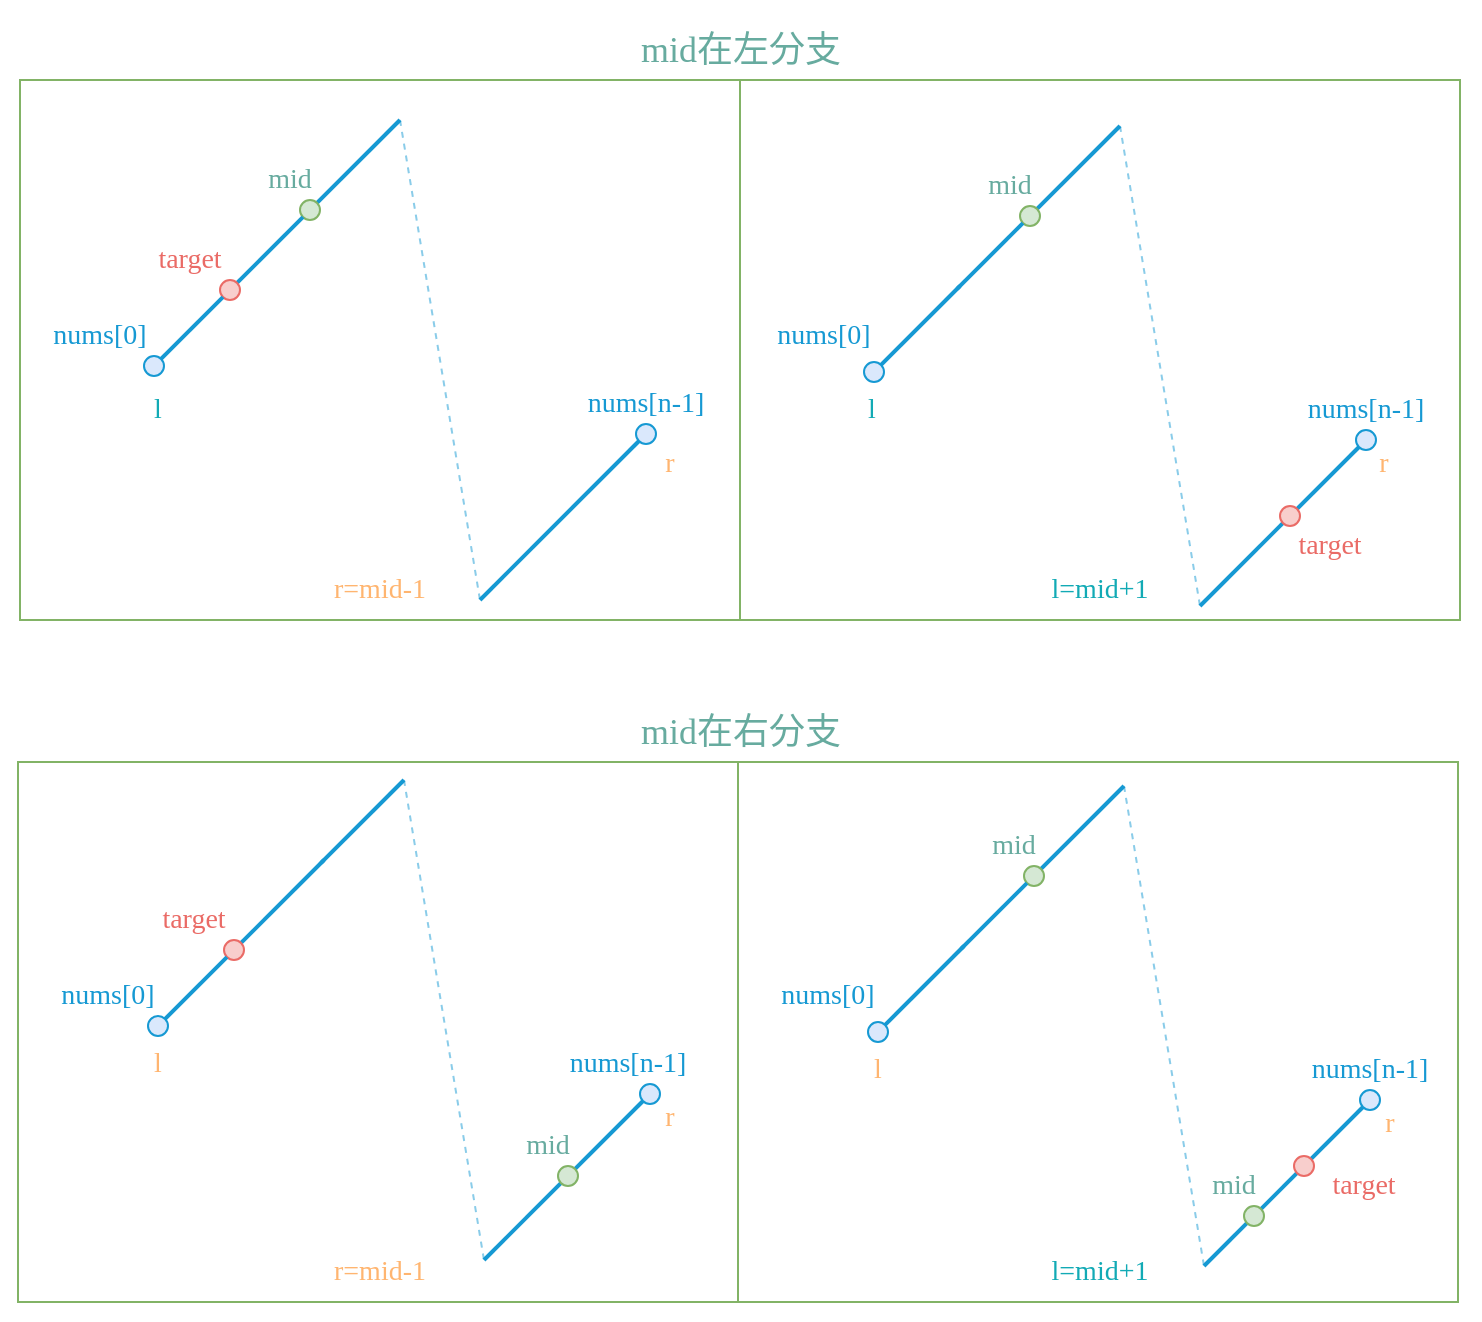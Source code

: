 <mxfile version="16.4.5" type="device"><diagram id="vrh4HBD3Y9FNF_ZXViMW" name="Page-1"><mxGraphModel dx="1982" dy="1140" grid="1" gridSize="10" guides="1" tooltips="1" connect="1" arrows="1" fold="1" page="1" pageScale="1" pageWidth="850" pageHeight="1100" math="0" shadow="0"><root><mxCell id="0"/><mxCell id="1" parent="0"/><mxCell id="So8mmZTlz5ZDVA6G6CTL-71" value="" style="rounded=0;whiteSpace=wrap;html=1;fontSize=18;strokeColor=#82b366;fillColor=none;" vertex="1" parent="1"><mxGeometry x="90" y="260" width="360" height="270" as="geometry"/></mxCell><mxCell id="So8mmZTlz5ZDVA6G6CTL-75" value="" style="rounded=0;whiteSpace=wrap;html=1;fontSize=18;strokeColor=#82b366;fillColor=none;" vertex="1" parent="1"><mxGeometry x="449" y="601" width="360" height="270" as="geometry"/></mxCell><mxCell id="So8mmZTlz5ZDVA6G6CTL-1" value="" style="endArrow=none;html=1;rounded=0;strokeWidth=2;strokeColor=#1699D3;startArrow=none;" edge="1" parent="1" source="So8mmZTlz5ZDVA6G6CTL-5"><mxGeometry width="50" height="50" relative="1" as="geometry"><mxPoint x="160" y="400" as="sourcePoint"/><mxPoint x="280" y="280" as="targetPoint"/></mxGeometry></mxCell><mxCell id="So8mmZTlz5ZDVA6G6CTL-3" value="" style="endArrow=none;html=1;rounded=0;strokeWidth=2;strokeColor=#1699D3;" edge="1" parent="1"><mxGeometry width="50" height="50" relative="1" as="geometry"><mxPoint x="320" y="520" as="sourcePoint"/><mxPoint x="400" y="440" as="targetPoint"/></mxGeometry></mxCell><mxCell id="So8mmZTlz5ZDVA6G6CTL-4" value="" style="endArrow=none;html=1;rounded=0;strokeWidth=1;strokeColor=#1699D3;dashed=1;opacity=50;" edge="1" parent="1"><mxGeometry width="50" height="50" relative="1" as="geometry"><mxPoint x="280" y="280" as="sourcePoint"/><mxPoint x="320" y="520" as="targetPoint"/></mxGeometry></mxCell><mxCell id="So8mmZTlz5ZDVA6G6CTL-5" value="" style="ellipse;whiteSpace=wrap;html=1;aspect=fixed;fillColor=#d5e8d4;strokeColor=#82b366;" vertex="1" parent="1"><mxGeometry x="230" y="320" width="10" height="10" as="geometry"/></mxCell><mxCell id="So8mmZTlz5ZDVA6G6CTL-6" value="" style="endArrow=none;html=1;rounded=0;strokeWidth=2;strokeColor=#1699D3;startArrow=none;" edge="1" parent="1" source="So8mmZTlz5ZDVA6G6CTL-8" target="So8mmZTlz5ZDVA6G6CTL-5"><mxGeometry width="50" height="50" relative="1" as="geometry"><mxPoint x="160" y="400" as="sourcePoint"/><mxPoint x="280" y="280" as="targetPoint"/></mxGeometry></mxCell><mxCell id="So8mmZTlz5ZDVA6G6CTL-7" value="&lt;font face=&quot;Monaco&quot; data-font-src=&quot;https://fonts.googleapis.com/css?family=Monaco&quot; color=&quot;#67ab9f&quot; style=&quot;font-size: 14px&quot;&gt;mid&lt;/font&gt;" style="text;html=1;strokeColor=none;fillColor=none;align=center;verticalAlign=middle;whiteSpace=wrap;rounded=0;fontColor=#1699D3;" vertex="1" parent="1"><mxGeometry x="210" y="300" width="30" height="20" as="geometry"/></mxCell><mxCell id="So8mmZTlz5ZDVA6G6CTL-8" value="" style="ellipse;whiteSpace=wrap;html=1;aspect=fixed;fillColor=#f8cecc;strokeColor=#EA6B66;" vertex="1" parent="1"><mxGeometry x="190" y="360" width="10" height="10" as="geometry"/></mxCell><mxCell id="So8mmZTlz5ZDVA6G6CTL-9" value="" style="endArrow=none;html=1;rounded=0;strokeWidth=2;strokeColor=#1699D3;startArrow=none;" edge="1" parent="1" target="So8mmZTlz5ZDVA6G6CTL-8"><mxGeometry width="50" height="50" relative="1" as="geometry"><mxPoint x="158.536" y="401.464" as="sourcePoint"/><mxPoint x="231.464" y="328.536" as="targetPoint"/></mxGeometry></mxCell><mxCell id="So8mmZTlz5ZDVA6G6CTL-10" value="&lt;font face=&quot;Monaco&quot; data-font-src=&quot;https://fonts.googleapis.com/css?family=Monaco&quot; color=&quot;#ea6b66&quot; style=&quot;font-size: 14px&quot;&gt;target&lt;/font&gt;" style="text;html=1;strokeColor=none;fillColor=none;align=center;verticalAlign=middle;whiteSpace=wrap;rounded=0;fontColor=#1699D3;" vertex="1" parent="1"><mxGeometry x="150" y="340" width="50" height="20" as="geometry"/></mxCell><mxCell id="So8mmZTlz5ZDVA6G6CTL-12" value="" style="endArrow=none;html=1;rounded=0;strokeWidth=2;strokeColor=#1699D3;" edge="1" parent="1"><mxGeometry width="50" height="50" relative="1" as="geometry"><mxPoint x="160" y="400" as="sourcePoint"/><mxPoint x="158.536" y="401.464" as="targetPoint"/></mxGeometry></mxCell><mxCell id="So8mmZTlz5ZDVA6G6CTL-13" value="&lt;font face=&quot;Monaco&quot; data-font-src=&quot;https://fonts.googleapis.com/css?family=Monaco&quot; style=&quot;font-size: 14px&quot;&gt;nums[0]&lt;/font&gt;" style="text;html=1;strokeColor=none;fillColor=none;align=center;verticalAlign=middle;whiteSpace=wrap;rounded=0;fontColor=#1699D3;" vertex="1" parent="1"><mxGeometry x="100" y="378" width="60" height="20" as="geometry"/></mxCell><mxCell id="So8mmZTlz5ZDVA6G6CTL-14" value="" style="ellipse;whiteSpace=wrap;html=1;aspect=fixed;fillColor=#dae8fc;strokeColor=#1699D3;" vertex="1" parent="1"><mxGeometry x="398" y="432" width="10" height="10" as="geometry"/></mxCell><mxCell id="So8mmZTlz5ZDVA6G6CTL-15" value="" style="ellipse;whiteSpace=wrap;html=1;aspect=fixed;fillColor=#dae8fc;strokeColor=#1699D3;" vertex="1" parent="1"><mxGeometry x="152" y="398" width="10" height="10" as="geometry"/></mxCell><mxCell id="So8mmZTlz5ZDVA6G6CTL-16" value="&lt;font face=&quot;Monaco&quot; data-font-src=&quot;https://fonts.googleapis.com/css?family=Monaco&quot; style=&quot;font-size: 14px&quot;&gt;nums[n-1]&lt;/font&gt;" style="text;html=1;strokeColor=none;fillColor=none;align=center;verticalAlign=middle;whiteSpace=wrap;rounded=0;fontColor=#1699D3;" vertex="1" parent="1"><mxGeometry x="357" y="412" width="92" height="20" as="geometry"/></mxCell><mxCell id="So8mmZTlz5ZDVA6G6CTL-17" value="" style="endArrow=none;html=1;rounded=0;strokeWidth=2;strokeColor=#1699D3;startArrow=none;" edge="1" parent="1" source="So8mmZTlz5ZDVA6G6CTL-20"><mxGeometry width="50" height="50" relative="1" as="geometry"><mxPoint x="520" y="403" as="sourcePoint"/><mxPoint x="640" y="283" as="targetPoint"/></mxGeometry></mxCell><mxCell id="So8mmZTlz5ZDVA6G6CTL-18" value="" style="endArrow=none;html=1;rounded=0;strokeWidth=2;strokeColor=#1699D3;" edge="1" parent="1"><mxGeometry width="50" height="50" relative="1" as="geometry"><mxPoint x="680" y="523" as="sourcePoint"/><mxPoint x="760" y="443" as="targetPoint"/></mxGeometry></mxCell><mxCell id="So8mmZTlz5ZDVA6G6CTL-19" value="" style="endArrow=none;html=1;rounded=0;strokeWidth=1;strokeColor=#1699D3;dashed=1;opacity=50;" edge="1" parent="1"><mxGeometry width="50" height="50" relative="1" as="geometry"><mxPoint x="640" y="283" as="sourcePoint"/><mxPoint x="680" y="523" as="targetPoint"/></mxGeometry></mxCell><mxCell id="So8mmZTlz5ZDVA6G6CTL-20" value="" style="ellipse;whiteSpace=wrap;html=1;aspect=fixed;fillColor=#d5e8d4;strokeColor=#82b366;" vertex="1" parent="1"><mxGeometry x="590" y="323" width="10" height="10" as="geometry"/></mxCell><mxCell id="So8mmZTlz5ZDVA6G6CTL-21" value="" style="endArrow=none;html=1;rounded=0;strokeWidth=2;strokeColor=#1699D3;startArrow=none;" edge="1" parent="1" target="So8mmZTlz5ZDVA6G6CTL-20"><mxGeometry width="50" height="50" relative="1" as="geometry"><mxPoint x="558.536" y="364.464" as="sourcePoint"/><mxPoint x="640" y="283" as="targetPoint"/></mxGeometry></mxCell><mxCell id="So8mmZTlz5ZDVA6G6CTL-22" value="&lt;font face=&quot;Monaco&quot; data-font-src=&quot;https://fonts.googleapis.com/css?family=Monaco&quot; color=&quot;#67ab9f&quot; style=&quot;font-size: 14px&quot;&gt;mid&lt;/font&gt;" style="text;html=1;strokeColor=none;fillColor=none;align=center;verticalAlign=middle;whiteSpace=wrap;rounded=0;fontColor=#1699D3;" vertex="1" parent="1"><mxGeometry x="570" y="303" width="30" height="20" as="geometry"/></mxCell><mxCell id="So8mmZTlz5ZDVA6G6CTL-24" value="" style="endArrow=none;html=1;rounded=0;strokeWidth=2;strokeColor=#1699D3;startArrow=none;entryX=1;entryY=1;entryDx=0;entryDy=0;" edge="1" parent="1"><mxGeometry width="50" height="50" relative="1" as="geometry"><mxPoint x="518.536" y="404.464" as="sourcePoint"/><mxPoint x="560" y="363" as="targetPoint"/></mxGeometry></mxCell><mxCell id="So8mmZTlz5ZDVA6G6CTL-26" value="" style="endArrow=none;html=1;rounded=0;strokeWidth=2;strokeColor=#1699D3;" edge="1" parent="1"><mxGeometry width="50" height="50" relative="1" as="geometry"><mxPoint x="520" y="403" as="sourcePoint"/><mxPoint x="518.536" y="404.464" as="targetPoint"/></mxGeometry></mxCell><mxCell id="So8mmZTlz5ZDVA6G6CTL-27" value="&lt;font face=&quot;Monaco&quot; data-font-src=&quot;https://fonts.googleapis.com/css?family=Monaco&quot; style=&quot;font-size: 14px&quot;&gt;nums[0]&lt;/font&gt;" style="text;html=1;strokeColor=none;fillColor=none;align=center;verticalAlign=middle;whiteSpace=wrap;rounded=0;fontColor=#1699D3;" vertex="1" parent="1"><mxGeometry x="462" y="378" width="60" height="20" as="geometry"/></mxCell><mxCell id="So8mmZTlz5ZDVA6G6CTL-28" value="" style="ellipse;whiteSpace=wrap;html=1;aspect=fixed;fillColor=#dae8fc;strokeColor=#1699D3;" vertex="1" parent="1"><mxGeometry x="758" y="435" width="10" height="10" as="geometry"/></mxCell><mxCell id="So8mmZTlz5ZDVA6G6CTL-29" value="" style="ellipse;whiteSpace=wrap;html=1;aspect=fixed;fillColor=#dae8fc;strokeColor=#1699D3;" vertex="1" parent="1"><mxGeometry x="512" y="401" width="10" height="10" as="geometry"/></mxCell><mxCell id="So8mmZTlz5ZDVA6G6CTL-30" value="&lt;span style=&quot;font-family: &amp;#34;monaco&amp;#34; ; font-size: 14px&quot;&gt;nums[n-1]&lt;/span&gt;" style="text;html=1;strokeColor=none;fillColor=none;align=center;verticalAlign=middle;whiteSpace=wrap;rounded=0;fontColor=#1699D3;" vertex="1" parent="1"><mxGeometry x="717" y="415" width="92" height="20" as="geometry"/></mxCell><mxCell id="So8mmZTlz5ZDVA6G6CTL-31" value="" style="ellipse;whiteSpace=wrap;html=1;aspect=fixed;fillColor=#f8cecc;strokeColor=#EA6B66;" vertex="1" parent="1"><mxGeometry x="720" y="473" width="10" height="10" as="geometry"/></mxCell><mxCell id="So8mmZTlz5ZDVA6G6CTL-32" value="&lt;font face=&quot;Monaco&quot; data-font-src=&quot;https://fonts.googleapis.com/css?family=Monaco&quot; color=&quot;#ea6b66&quot; style=&quot;font-size: 14px&quot;&gt;target&lt;/font&gt;" style="text;html=1;strokeColor=none;fillColor=none;align=center;verticalAlign=middle;whiteSpace=wrap;rounded=0;fontColor=#1699D3;" vertex="1" parent="1"><mxGeometry x="720" y="483" width="50" height="20" as="geometry"/></mxCell><mxCell id="So8mmZTlz5ZDVA6G6CTL-33" value="&lt;font face=&quot;Monaco&quot; data-font-src=&quot;https://fonts.googleapis.com/css?family=Monaco&quot; color=&quot;#67ab9f&quot; style=&quot;font-size: 18px&quot;&gt;mid在左分支&lt;/font&gt;" style="text;html=1;strokeColor=none;fillColor=none;align=center;verticalAlign=middle;whiteSpace=wrap;rounded=0;fontColor=#1699D3;" vertex="1" parent="1"><mxGeometry x="392.5" y="230" width="115" height="30" as="geometry"/></mxCell><mxCell id="So8mmZTlz5ZDVA6G6CTL-35" value="" style="endArrow=none;html=1;rounded=0;strokeWidth=2;strokeColor=#1699D3;startArrow=none;" edge="1" parent="1"><mxGeometry width="50" height="50" relative="1" as="geometry"><mxPoint x="240.536" y="651.464" as="sourcePoint"/><mxPoint x="282" y="610" as="targetPoint"/></mxGeometry></mxCell><mxCell id="So8mmZTlz5ZDVA6G6CTL-36" value="" style="endArrow=none;html=1;rounded=0;strokeWidth=2;strokeColor=#1699D3;" edge="1" parent="1"><mxGeometry width="50" height="50" relative="1" as="geometry"><mxPoint x="322" y="850" as="sourcePoint"/><mxPoint x="402" y="770" as="targetPoint"/></mxGeometry></mxCell><mxCell id="So8mmZTlz5ZDVA6G6CTL-37" value="" style="endArrow=none;html=1;rounded=0;strokeWidth=1;strokeColor=#1699D3;dashed=1;opacity=50;" edge="1" parent="1"><mxGeometry width="50" height="50" relative="1" as="geometry"><mxPoint x="282" y="610" as="sourcePoint"/><mxPoint x="322" y="850" as="targetPoint"/></mxGeometry></mxCell><mxCell id="So8mmZTlz5ZDVA6G6CTL-39" value="" style="endArrow=none;html=1;rounded=0;strokeWidth=2;strokeColor=#1699D3;startArrow=none;" edge="1" parent="1" source="So8mmZTlz5ZDVA6G6CTL-41"><mxGeometry width="50" height="50" relative="1" as="geometry"><mxPoint x="162" y="730" as="sourcePoint"/><mxPoint x="242" y="650" as="targetPoint"/></mxGeometry></mxCell><mxCell id="So8mmZTlz5ZDVA6G6CTL-41" value="" style="ellipse;whiteSpace=wrap;html=1;aspect=fixed;fillColor=#f8cecc;strokeColor=#EA6B66;" vertex="1" parent="1"><mxGeometry x="192" y="690" width="10" height="10" as="geometry"/></mxCell><mxCell id="So8mmZTlz5ZDVA6G6CTL-42" value="" style="endArrow=none;html=1;rounded=0;strokeWidth=2;strokeColor=#1699D3;startArrow=none;" edge="1" parent="1" target="So8mmZTlz5ZDVA6G6CTL-41"><mxGeometry width="50" height="50" relative="1" as="geometry"><mxPoint x="160.536" y="731.464" as="sourcePoint"/><mxPoint x="233.464" y="658.536" as="targetPoint"/></mxGeometry></mxCell><mxCell id="So8mmZTlz5ZDVA6G6CTL-43" value="&lt;font face=&quot;Monaco&quot; data-font-src=&quot;https://fonts.googleapis.com/css?family=Monaco&quot; color=&quot;#ea6b66&quot; style=&quot;font-size: 14px&quot;&gt;target&lt;/font&gt;" style="text;html=1;strokeColor=none;fillColor=none;align=center;verticalAlign=middle;whiteSpace=wrap;rounded=0;fontColor=#1699D3;" vertex="1" parent="1"><mxGeometry x="152" y="670" width="50" height="20" as="geometry"/></mxCell><mxCell id="So8mmZTlz5ZDVA6G6CTL-44" value="" style="endArrow=none;html=1;rounded=0;strokeWidth=2;strokeColor=#1699D3;" edge="1" parent="1"><mxGeometry width="50" height="50" relative="1" as="geometry"><mxPoint x="162" y="730" as="sourcePoint"/><mxPoint x="160.536" y="731.464" as="targetPoint"/></mxGeometry></mxCell><mxCell id="So8mmZTlz5ZDVA6G6CTL-45" value="&lt;font face=&quot;Monaco&quot; data-font-src=&quot;https://fonts.googleapis.com/css?family=Monaco&quot; style=&quot;font-size: 14px&quot;&gt;nums[0]&lt;/font&gt;" style="text;html=1;strokeColor=none;fillColor=none;align=center;verticalAlign=middle;whiteSpace=wrap;rounded=0;fontColor=#1699D3;" vertex="1" parent="1"><mxGeometry x="104" y="708" width="60" height="20" as="geometry"/></mxCell><mxCell id="So8mmZTlz5ZDVA6G6CTL-46" value="" style="ellipse;whiteSpace=wrap;html=1;aspect=fixed;fillColor=#dae8fc;strokeColor=#1699D3;" vertex="1" parent="1"><mxGeometry x="400" y="762" width="10" height="10" as="geometry"/></mxCell><mxCell id="So8mmZTlz5ZDVA6G6CTL-47" value="" style="ellipse;whiteSpace=wrap;html=1;aspect=fixed;fillColor=#dae8fc;strokeColor=#1699D3;" vertex="1" parent="1"><mxGeometry x="154" y="728" width="10" height="10" as="geometry"/></mxCell><mxCell id="So8mmZTlz5ZDVA6G6CTL-48" value="&lt;span style=&quot;font-family: &amp;#34;monaco&amp;#34; ; font-size: 14px&quot;&gt;nums[n-1]&lt;/span&gt;" style="text;html=1;strokeColor=none;fillColor=none;align=center;verticalAlign=middle;whiteSpace=wrap;rounded=0;fontColor=#1699D3;" vertex="1" parent="1"><mxGeometry x="348" y="742" width="92" height="20" as="geometry"/></mxCell><mxCell id="So8mmZTlz5ZDVA6G6CTL-49" value="" style="endArrow=none;html=1;rounded=0;strokeWidth=2;strokeColor=#1699D3;startArrow=none;" edge="1" parent="1" source="So8mmZTlz5ZDVA6G6CTL-52"><mxGeometry width="50" height="50" relative="1" as="geometry"><mxPoint x="522" y="733" as="sourcePoint"/><mxPoint x="642" y="613" as="targetPoint"/></mxGeometry></mxCell><mxCell id="So8mmZTlz5ZDVA6G6CTL-50" value="" style="endArrow=none;html=1;rounded=0;strokeWidth=2;strokeColor=#1699D3;" edge="1" parent="1"><mxGeometry width="50" height="50" relative="1" as="geometry"><mxPoint x="682" y="853" as="sourcePoint"/><mxPoint x="762" y="773" as="targetPoint"/></mxGeometry></mxCell><mxCell id="So8mmZTlz5ZDVA6G6CTL-51" value="" style="endArrow=none;html=1;rounded=0;strokeWidth=1;strokeColor=#1699D3;dashed=1;opacity=50;" edge="1" parent="1"><mxGeometry width="50" height="50" relative="1" as="geometry"><mxPoint x="642" y="613" as="sourcePoint"/><mxPoint x="682" y="853" as="targetPoint"/></mxGeometry></mxCell><mxCell id="So8mmZTlz5ZDVA6G6CTL-52" value="" style="ellipse;whiteSpace=wrap;html=1;aspect=fixed;fillColor=#d5e8d4;strokeColor=#82b366;" vertex="1" parent="1"><mxGeometry x="592" y="653" width="10" height="10" as="geometry"/></mxCell><mxCell id="So8mmZTlz5ZDVA6G6CTL-53" value="" style="endArrow=none;html=1;rounded=0;strokeWidth=2;strokeColor=#1699D3;startArrow=none;" edge="1" parent="1" target="So8mmZTlz5ZDVA6G6CTL-52"><mxGeometry width="50" height="50" relative="1" as="geometry"><mxPoint x="560.536" y="694.464" as="sourcePoint"/><mxPoint x="642" y="613" as="targetPoint"/></mxGeometry></mxCell><mxCell id="So8mmZTlz5ZDVA6G6CTL-54" value="&lt;font face=&quot;Monaco&quot; data-font-src=&quot;https://fonts.googleapis.com/css?family=Monaco&quot; color=&quot;#67ab9f&quot; style=&quot;font-size: 14px&quot;&gt;mid&lt;/font&gt;" style="text;html=1;strokeColor=none;fillColor=none;align=center;verticalAlign=middle;whiteSpace=wrap;rounded=0;fontColor=#1699D3;" vertex="1" parent="1"><mxGeometry x="572" y="633" width="30" height="20" as="geometry"/></mxCell><mxCell id="So8mmZTlz5ZDVA6G6CTL-55" value="" style="endArrow=none;html=1;rounded=0;strokeWidth=2;strokeColor=#1699D3;startArrow=none;entryX=1;entryY=1;entryDx=0;entryDy=0;" edge="1" parent="1"><mxGeometry width="50" height="50" relative="1" as="geometry"><mxPoint x="520.536" y="734.464" as="sourcePoint"/><mxPoint x="562" y="693.0" as="targetPoint"/></mxGeometry></mxCell><mxCell id="So8mmZTlz5ZDVA6G6CTL-56" value="" style="endArrow=none;html=1;rounded=0;strokeWidth=2;strokeColor=#1699D3;" edge="1" parent="1"><mxGeometry width="50" height="50" relative="1" as="geometry"><mxPoint x="522" y="733" as="sourcePoint"/><mxPoint x="520.536" y="734.464" as="targetPoint"/></mxGeometry></mxCell><mxCell id="So8mmZTlz5ZDVA6G6CTL-57" value="&lt;font face=&quot;Monaco&quot; data-font-src=&quot;https://fonts.googleapis.com/css?family=Monaco&quot; style=&quot;font-size: 14px&quot;&gt;nums[0]&lt;/font&gt;" style="text;html=1;strokeColor=none;fillColor=none;align=center;verticalAlign=middle;whiteSpace=wrap;rounded=0;fontColor=#1699D3;" vertex="1" parent="1"><mxGeometry x="464" y="708" width="60" height="20" as="geometry"/></mxCell><mxCell id="So8mmZTlz5ZDVA6G6CTL-58" value="" style="ellipse;whiteSpace=wrap;html=1;aspect=fixed;fillColor=#dae8fc;strokeColor=#1699D3;" vertex="1" parent="1"><mxGeometry x="760" y="765" width="10" height="10" as="geometry"/></mxCell><mxCell id="So8mmZTlz5ZDVA6G6CTL-59" value="" style="ellipse;whiteSpace=wrap;html=1;aspect=fixed;fillColor=#dae8fc;strokeColor=#1699D3;" vertex="1" parent="1"><mxGeometry x="514" y="731" width="10" height="10" as="geometry"/></mxCell><mxCell id="So8mmZTlz5ZDVA6G6CTL-60" value="&lt;span style=&quot;font-family: &amp;#34;monaco&amp;#34; ; font-size: 14px&quot;&gt;nums[n-1]&lt;/span&gt;" style="text;html=1;strokeColor=none;fillColor=none;align=center;verticalAlign=middle;whiteSpace=wrap;rounded=0;fontColor=#1699D3;" vertex="1" parent="1"><mxGeometry x="719" y="745" width="92" height="20" as="geometry"/></mxCell><mxCell id="So8mmZTlz5ZDVA6G6CTL-61" value="" style="ellipse;whiteSpace=wrap;html=1;aspect=fixed;fillColor=#f8cecc;strokeColor=#EA6B66;" vertex="1" parent="1"><mxGeometry x="727" y="798" width="10" height="10" as="geometry"/></mxCell><mxCell id="So8mmZTlz5ZDVA6G6CTL-62" value="&lt;font face=&quot;Monaco&quot; data-font-src=&quot;https://fonts.googleapis.com/css?family=Monaco&quot; color=&quot;#ea6b66&quot; style=&quot;font-size: 14px&quot;&gt;target&lt;/font&gt;" style="text;html=1;strokeColor=none;fillColor=none;align=center;verticalAlign=middle;whiteSpace=wrap;rounded=0;fontColor=#1699D3;" vertex="1" parent="1"><mxGeometry x="737" y="803" width="50" height="20" as="geometry"/></mxCell><mxCell id="So8mmZTlz5ZDVA6G6CTL-63" value="&lt;font face=&quot;Monaco&quot; data-font-src=&quot;https://fonts.googleapis.com/css?family=Monaco&quot; color=&quot;#67ab9f&quot; style=&quot;font-size: 18px&quot;&gt;mid在右分支&lt;/font&gt;" style="text;html=1;strokeColor=none;fillColor=none;align=center;verticalAlign=middle;whiteSpace=wrap;rounded=0;fontColor=#1699D3;" vertex="1" parent="1"><mxGeometry x="392.5" y="571" width="115" height="30" as="geometry"/></mxCell><mxCell id="So8mmZTlz5ZDVA6G6CTL-65" value="" style="ellipse;whiteSpace=wrap;html=1;aspect=fixed;fillColor=#d5e8d4;strokeColor=#82b366;" vertex="1" parent="1"><mxGeometry x="359" y="803" width="10" height="10" as="geometry"/></mxCell><mxCell id="So8mmZTlz5ZDVA6G6CTL-66" value="&lt;font face=&quot;Monaco&quot; data-font-src=&quot;https://fonts.googleapis.com/css?family=Monaco&quot; color=&quot;#67ab9f&quot; style=&quot;font-size: 14px&quot;&gt;mid&lt;/font&gt;" style="text;html=1;strokeColor=none;fillColor=none;align=center;verticalAlign=middle;whiteSpace=wrap;rounded=0;fontColor=#1699D3;" vertex="1" parent="1"><mxGeometry x="339" y="783" width="30" height="20" as="geometry"/></mxCell><mxCell id="So8mmZTlz5ZDVA6G6CTL-67" value="" style="ellipse;whiteSpace=wrap;html=1;aspect=fixed;fillColor=#d5e8d4;strokeColor=#82b366;" vertex="1" parent="1"><mxGeometry x="702" y="823" width="10" height="10" as="geometry"/></mxCell><mxCell id="So8mmZTlz5ZDVA6G6CTL-68" value="&lt;font face=&quot;Monaco&quot; data-font-src=&quot;https://fonts.googleapis.com/css?family=Monaco&quot; color=&quot;#67ab9f&quot; style=&quot;font-size: 14px&quot;&gt;mid&lt;/font&gt;" style="text;html=1;strokeColor=none;fillColor=none;align=center;verticalAlign=middle;whiteSpace=wrap;rounded=0;fontColor=#1699D3;" vertex="1" parent="1"><mxGeometry x="682" y="803" width="30" height="20" as="geometry"/></mxCell><mxCell id="So8mmZTlz5ZDVA6G6CTL-73" value="" style="rounded=0;whiteSpace=wrap;html=1;fontSize=18;strokeColor=#82b366;fillColor=none;" vertex="1" parent="1"><mxGeometry x="450" y="260" width="360" height="270" as="geometry"/></mxCell><mxCell id="So8mmZTlz5ZDVA6G6CTL-74" value="" style="rounded=0;whiteSpace=wrap;html=1;fontSize=18;strokeColor=#82b366;fillColor=none;" vertex="1" parent="1"><mxGeometry x="89" y="601" width="360" height="270" as="geometry"/></mxCell><mxCell id="So8mmZTlz5ZDVA6G6CTL-76" value="&lt;font face=&quot;Monaco&quot; data-font-src=&quot;https://fonts.googleapis.com/css?family=Monaco&quot; style=&quot;font-size: 14px&quot; color=&quot;#12aab5&quot;&gt;l&lt;/font&gt;" style="text;html=1;strokeColor=none;fillColor=none;align=center;verticalAlign=middle;whiteSpace=wrap;rounded=0;fontColor=#1699D3;" vertex="1" parent="1"><mxGeometry x="144" y="415" width="30" height="20" as="geometry"/></mxCell><mxCell id="So8mmZTlz5ZDVA6G6CTL-77" value="&lt;font face=&quot;Monaco&quot; data-font-src=&quot;https://fonts.googleapis.com/css?family=Monaco&quot; style=&quot;font-size: 14px&quot; color=&quot;#ffb570&quot;&gt;r&lt;/font&gt;" style="text;html=1;strokeColor=none;fillColor=none;align=center;verticalAlign=middle;whiteSpace=wrap;rounded=0;fontColor=#1699D3;" vertex="1" parent="1"><mxGeometry x="400" y="442" width="30" height="20" as="geometry"/></mxCell><mxCell id="So8mmZTlz5ZDVA6G6CTL-78" value="&lt;font face=&quot;Monaco&quot; data-font-src=&quot;https://fonts.googleapis.com/css?family=Monaco&quot; style=&quot;font-size: 14px&quot; color=&quot;#12aab5&quot;&gt;l&lt;/font&gt;" style="text;html=1;strokeColor=none;fillColor=none;align=center;verticalAlign=middle;whiteSpace=wrap;rounded=0;fontColor=#1699D3;" vertex="1" parent="1"><mxGeometry x="501" y="415" width="30" height="20" as="geometry"/></mxCell><mxCell id="So8mmZTlz5ZDVA6G6CTL-79" value="&lt;font face=&quot;Monaco&quot; data-font-src=&quot;https://fonts.googleapis.com/css?family=Monaco&quot; style=&quot;font-size: 14px&quot; color=&quot;#ffb570&quot;&gt;r&lt;/font&gt;" style="text;html=1;strokeColor=none;fillColor=none;align=center;verticalAlign=middle;whiteSpace=wrap;rounded=0;fontColor=#1699D3;" vertex="1" parent="1"><mxGeometry x="757" y="442" width="30" height="20" as="geometry"/></mxCell><mxCell id="So8mmZTlz5ZDVA6G6CTL-80" value="&lt;font face=&quot;Monaco&quot; data-font-src=&quot;https://fonts.googleapis.com/css?family=Monaco&quot; style=&quot;font-size: 14px&quot; color=&quot;#ffb570&quot;&gt;l&lt;/font&gt;" style="text;html=1;strokeColor=none;fillColor=none;align=center;verticalAlign=middle;whiteSpace=wrap;rounded=0;fontColor=#1699D3;" vertex="1" parent="1"><mxGeometry x="144" y="742" width="30" height="20" as="geometry"/></mxCell><mxCell id="So8mmZTlz5ZDVA6G6CTL-81" value="&lt;font face=&quot;Monaco&quot; data-font-src=&quot;https://fonts.googleapis.com/css?family=Monaco&quot; style=&quot;font-size: 14px&quot; color=&quot;#ffb570&quot;&gt;r&lt;/font&gt;" style="text;html=1;strokeColor=none;fillColor=none;align=center;verticalAlign=middle;whiteSpace=wrap;rounded=0;fontColor=#1699D3;" vertex="1" parent="1"><mxGeometry x="400" y="769" width="30" height="20" as="geometry"/></mxCell><mxCell id="So8mmZTlz5ZDVA6G6CTL-82" value="&lt;font face=&quot;Monaco&quot; data-font-src=&quot;https://fonts.googleapis.com/css?family=Monaco&quot; style=&quot;font-size: 14px&quot; color=&quot;#ffb570&quot;&gt;l&lt;/font&gt;" style="text;html=1;strokeColor=none;fillColor=none;align=center;verticalAlign=middle;whiteSpace=wrap;rounded=0;fontColor=#1699D3;" vertex="1" parent="1"><mxGeometry x="504" y="745" width="30" height="20" as="geometry"/></mxCell><mxCell id="So8mmZTlz5ZDVA6G6CTL-83" value="&lt;font face=&quot;Monaco&quot; data-font-src=&quot;https://fonts.googleapis.com/css?family=Monaco&quot; style=&quot;font-size: 14px&quot; color=&quot;#ffb570&quot;&gt;r&lt;/font&gt;" style="text;html=1;strokeColor=none;fillColor=none;align=center;verticalAlign=middle;whiteSpace=wrap;rounded=0;fontColor=#1699D3;" vertex="1" parent="1"><mxGeometry x="760" y="772" width="30" height="20" as="geometry"/></mxCell><mxCell id="So8mmZTlz5ZDVA6G6CTL-84" value="&lt;font face=&quot;Monaco&quot; data-font-src=&quot;https://fonts.googleapis.com/css?family=Monaco&quot; style=&quot;font-size: 14px&quot; color=&quot;#ffb570&quot;&gt;r=mid-1&lt;/font&gt;" style="text;html=1;strokeColor=none;fillColor=none;align=center;verticalAlign=middle;whiteSpace=wrap;rounded=0;fontColor=#1699D3;" vertex="1" parent="1"><mxGeometry x="233" y="500" width="74" height="30" as="geometry"/></mxCell><mxCell id="So8mmZTlz5ZDVA6G6CTL-85" value="&lt;span style=&quot;color: rgb(18 , 170 , 181) ; font-family: &amp;#34;monaco&amp;#34; ; font-size: 14px&quot;&gt;l=mid+1&lt;/span&gt;" style="text;html=1;strokeColor=none;fillColor=none;align=center;verticalAlign=middle;whiteSpace=wrap;rounded=0;fontColor=#1699D3;" vertex="1" parent="1"><mxGeometry x="593" y="500" width="74" height="30" as="geometry"/></mxCell><mxCell id="So8mmZTlz5ZDVA6G6CTL-86" value="&lt;span style=&quot;color: rgb(18 , 170 , 181) ; font-family: &amp;#34;monaco&amp;#34; ; font-size: 14px&quot;&gt;l=mid+1&lt;/span&gt;" style="text;html=1;strokeColor=none;fillColor=none;align=center;verticalAlign=middle;whiteSpace=wrap;rounded=0;fontColor=#1699D3;" vertex="1" parent="1"><mxGeometry x="593" y="841" width="74" height="30" as="geometry"/></mxCell><mxCell id="So8mmZTlz5ZDVA6G6CTL-87" value="&lt;font face=&quot;Monaco&quot; data-font-src=&quot;https://fonts.googleapis.com/css?family=Monaco&quot; style=&quot;font-size: 14px&quot; color=&quot;#ffb570&quot;&gt;r=mid-1&lt;/font&gt;" style="text;html=1;strokeColor=none;fillColor=none;align=center;verticalAlign=middle;whiteSpace=wrap;rounded=0;fontColor=#1699D3;" vertex="1" parent="1"><mxGeometry x="233" y="841" width="74" height="30" as="geometry"/></mxCell><mxCell id="So8mmZTlz5ZDVA6G6CTL-88" value="" style="rounded=0;whiteSpace=wrap;html=1;fontSize=18;fontColor=#12AAB5;strokeColor=none;fillColor=none;" vertex="1" parent="1"><mxGeometry x="80" y="220" width="740" height="660" as="geometry"/></mxCell></root></mxGraphModel></diagram></mxfile>